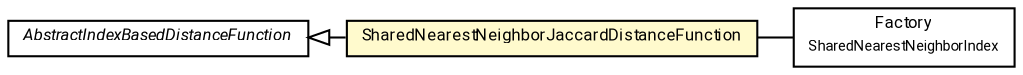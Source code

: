 #!/usr/local/bin/dot
#
# Class diagram 
# Generated by UMLGraph version R5_7_2-60-g0e99a6 (http://www.spinellis.gr/umlgraph/)
#

digraph G {
	graph [fontnames="svg"]
	edge [fontname="Roboto",fontsize=7,labelfontname="Roboto",labelfontsize=7,color="black"];
	node [fontname="Roboto",fontcolor="black",fontsize=8,shape=plaintext,margin=0,width=0,height=0];
	nodesep=0.15;
	ranksep=0.25;
	rankdir=LR;
	// de.lmu.ifi.dbs.elki.distance.distancefunction.AbstractIndexBasedDistanceFunction<O, F extends de.lmu.ifi.dbs.elki.index.IndexFactory<O>>
	c9276802 [label=<<table title="de.lmu.ifi.dbs.elki.distance.distancefunction.AbstractIndexBasedDistanceFunction" border="0" cellborder="1" cellspacing="0" cellpadding="2" href="AbstractIndexBasedDistanceFunction.html" target="_parent">
		<tr><td><table border="0" cellspacing="0" cellpadding="1">
		<tr><td align="center" balign="center"> <font face="Roboto"><i>AbstractIndexBasedDistanceFunction</i></font> </td></tr>
		</table></td></tr>
		</table>>, URL="AbstractIndexBasedDistanceFunction.html"];
	// de.lmu.ifi.dbs.elki.distance.distancefunction.SharedNearestNeighborJaccardDistanceFunction<O>
	c9277125 [label=<<table title="de.lmu.ifi.dbs.elki.distance.distancefunction.SharedNearestNeighborJaccardDistanceFunction" border="0" cellborder="1" cellspacing="0" cellpadding="2" bgcolor="lemonChiffon" href="SharedNearestNeighborJaccardDistanceFunction.html" target="_parent">
		<tr><td><table border="0" cellspacing="0" cellpadding="1">
		<tr><td align="center" balign="center"> <font face="Roboto">SharedNearestNeighborJaccardDistanceFunction</font> </td></tr>
		</table></td></tr>
		</table>>, URL="SharedNearestNeighborJaccardDistanceFunction.html"];
	// de.lmu.ifi.dbs.elki.distance.distancefunction.SharedNearestNeighborJaccardDistanceFunction<O> extends de.lmu.ifi.dbs.elki.distance.distancefunction.AbstractIndexBasedDistanceFunction<O, F extends de.lmu.ifi.dbs.elki.index.IndexFactory<O>>
	c9276802 -> c9277125 [arrowtail=empty,dir=back,weight=10];
	// de.lmu.ifi.dbs.elki.distance.distancefunction.SharedNearestNeighborJaccardDistanceFunction<O> assoc SharedNearestNeighborIndex.Factory
	c9277125 -> c9277834 [arrowhead=none,weight=2];
	// SharedNearestNeighborIndex.Factory
	c9277834[label=<<table title="SharedNearestNeighborIndex.Factory" border="0" cellborder="1" cellspacing="0" cellpadding="2" href="http://docs.oracle.com/javase/7/docs/api/SharedNearestNeighborIndex.Factory.html" target="_parent">
		<tr><td><table border="0" cellspacing="0" cellpadding="1">
		<tr><td align="center" balign="center"> <font face="Roboto">Factory</font> </td></tr>
		<tr><td align="center" balign="center"> <font face="Roboto" point-size="7.0">SharedNearestNeighborIndex</font> </td></tr>
		</table></td></tr>
		</table>>];
}

